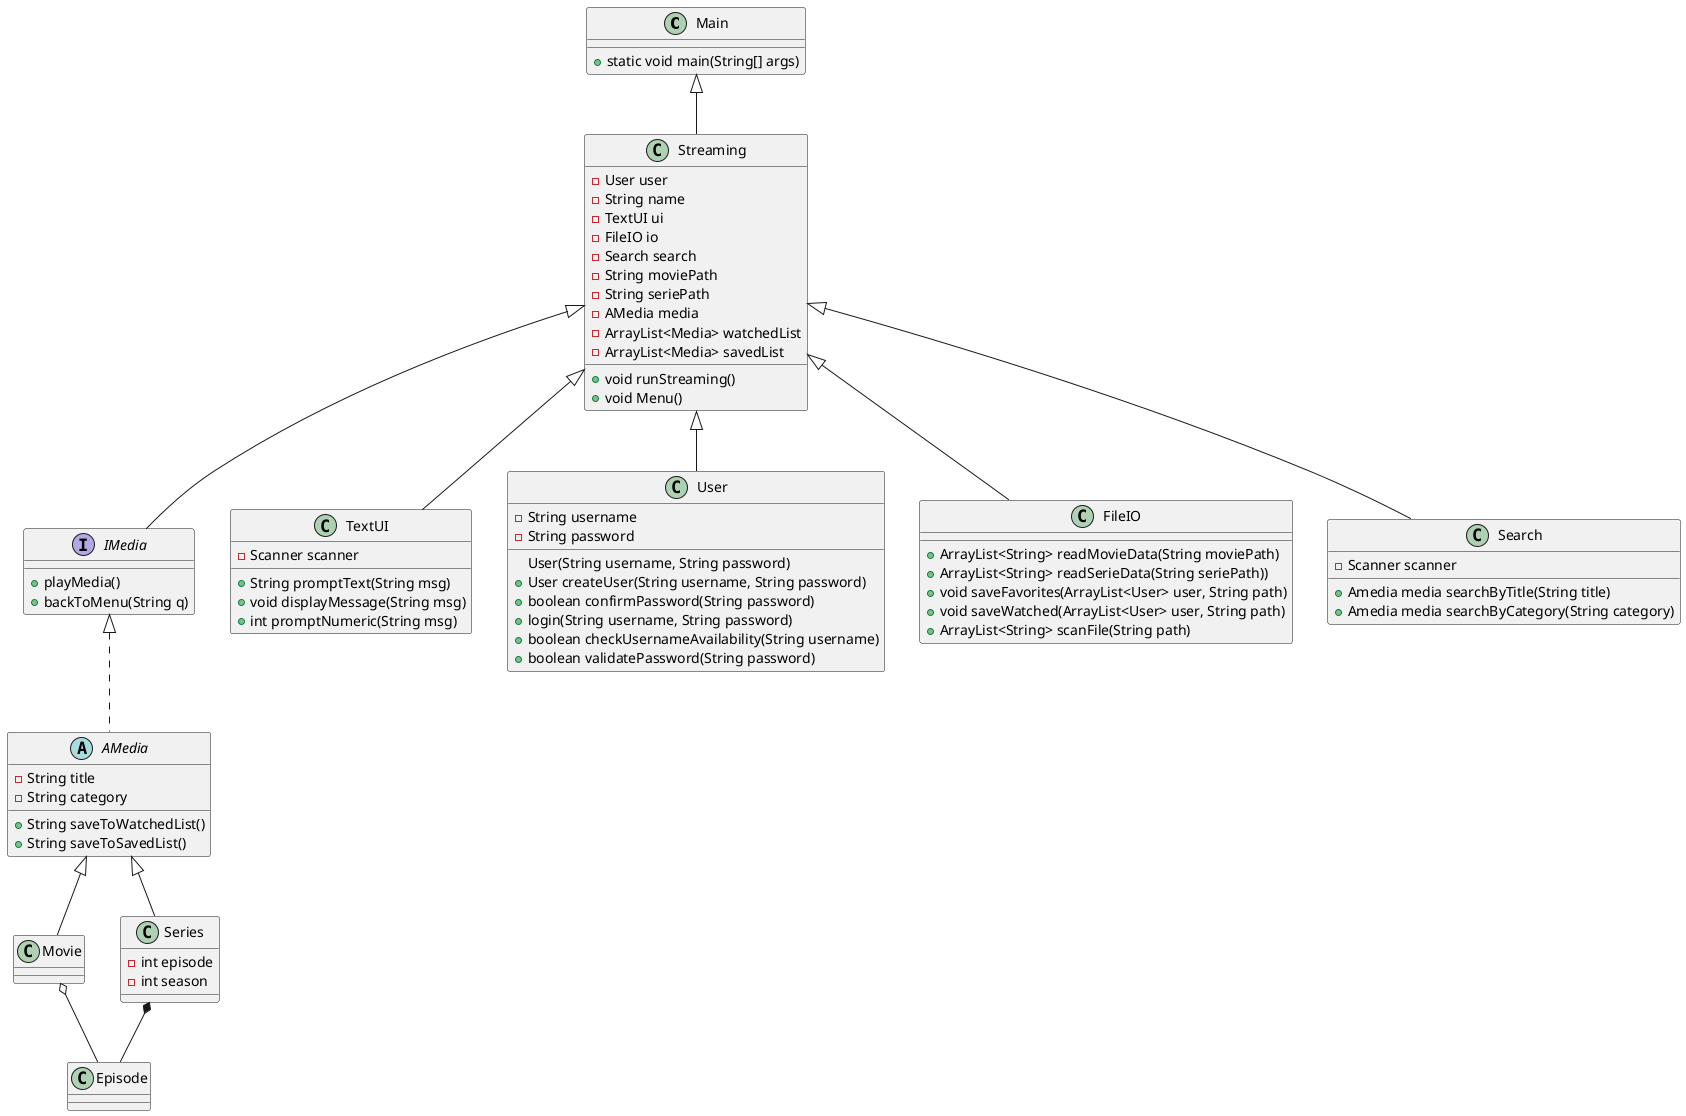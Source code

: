 @startuml

class Main {
+ static void main(String[] args)
}

interface IMedia {
+ playMedia()
+ backToMenu(String q)
'+ pauseMedia()
}

abstract AMedia {
- String title
- String category
+ String saveToWatchedList()
+ String saveToSavedList()
}

class Movie {

}


class Series {
- int episode
- int season
}

class TextUI {
- Scanner scanner
+ String promptText(String msg)
+ void displayMessage(String msg)
+ int promptNumeric(String msg)
}

class User {
- String username
- String password
User(String username, String password)
'Methods
+ User createUser(String username, String password)
+ boolean confirmPassword(String password)
+ login(String username, String password)
+ boolean checkUsernameAvailability(String username)
+ boolean validatePassword(String password)
}

class Streaming {
- User user
- String name
- TextUI ui
- FileIO io
- Search search
- String moviePath
- String seriePath
- AMedia media
- ArrayList<Media> watchedList
- ArrayList<Media> savedList
+ void runStreaming()
+ void Menu()
}



class FileIO {
+ ArrayList<String> readMovieData(String moviePath)
+ ArrayList<String> readSerieData(String seriePath))
+ void saveFavorites(ArrayList<User> user, String path)
+ void saveWatched(ArrayList<User> user, String path)
+ ArrayList<String> scanFile(String path)
}

class Search {
- Scanner scanner
+ Amedia media searchByTitle(String title)
+ Amedia media searchByCategory(String category)
}
class Episode{

}

Main <|-- Streaming
Streaming <|-- IMedia
Streaming <|-- User
Streaming <|-- Search
Streaming <|-- TextUI
IMedia <|.. AMedia
Streaming <|-- FileIO
AMedia <|-- Movie
AMedia  <|-- Series
Series *-- Episode
Movie o-- Episode

@enduml